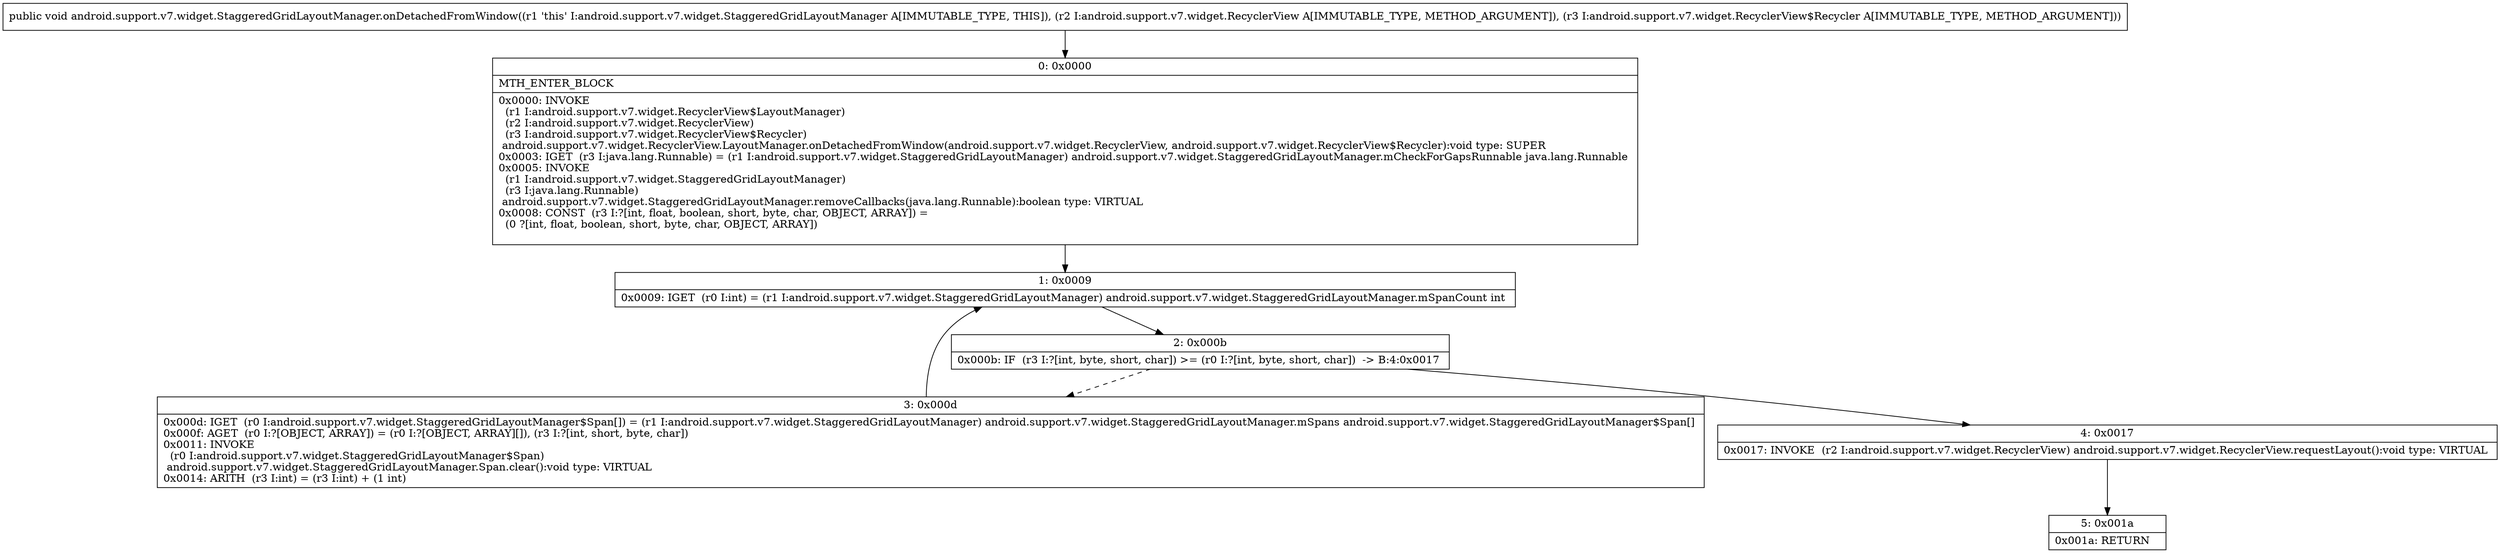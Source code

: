 digraph "CFG forandroid.support.v7.widget.StaggeredGridLayoutManager.onDetachedFromWindow(Landroid\/support\/v7\/widget\/RecyclerView;Landroid\/support\/v7\/widget\/RecyclerView$Recycler;)V" {
Node_0 [shape=record,label="{0\:\ 0x0000|MTH_ENTER_BLOCK\l|0x0000: INVOKE  \l  (r1 I:android.support.v7.widget.RecyclerView$LayoutManager)\l  (r2 I:android.support.v7.widget.RecyclerView)\l  (r3 I:android.support.v7.widget.RecyclerView$Recycler)\l android.support.v7.widget.RecyclerView.LayoutManager.onDetachedFromWindow(android.support.v7.widget.RecyclerView, android.support.v7.widget.RecyclerView$Recycler):void type: SUPER \l0x0003: IGET  (r3 I:java.lang.Runnable) = (r1 I:android.support.v7.widget.StaggeredGridLayoutManager) android.support.v7.widget.StaggeredGridLayoutManager.mCheckForGapsRunnable java.lang.Runnable \l0x0005: INVOKE  \l  (r1 I:android.support.v7.widget.StaggeredGridLayoutManager)\l  (r3 I:java.lang.Runnable)\l android.support.v7.widget.StaggeredGridLayoutManager.removeCallbacks(java.lang.Runnable):boolean type: VIRTUAL \l0x0008: CONST  (r3 I:?[int, float, boolean, short, byte, char, OBJECT, ARRAY]) = \l  (0 ?[int, float, boolean, short, byte, char, OBJECT, ARRAY])\l \l}"];
Node_1 [shape=record,label="{1\:\ 0x0009|0x0009: IGET  (r0 I:int) = (r1 I:android.support.v7.widget.StaggeredGridLayoutManager) android.support.v7.widget.StaggeredGridLayoutManager.mSpanCount int \l}"];
Node_2 [shape=record,label="{2\:\ 0x000b|0x000b: IF  (r3 I:?[int, byte, short, char]) \>= (r0 I:?[int, byte, short, char])  \-\> B:4:0x0017 \l}"];
Node_3 [shape=record,label="{3\:\ 0x000d|0x000d: IGET  (r0 I:android.support.v7.widget.StaggeredGridLayoutManager$Span[]) = (r1 I:android.support.v7.widget.StaggeredGridLayoutManager) android.support.v7.widget.StaggeredGridLayoutManager.mSpans android.support.v7.widget.StaggeredGridLayoutManager$Span[] \l0x000f: AGET  (r0 I:?[OBJECT, ARRAY]) = (r0 I:?[OBJECT, ARRAY][]), (r3 I:?[int, short, byte, char]) \l0x0011: INVOKE  \l  (r0 I:android.support.v7.widget.StaggeredGridLayoutManager$Span)\l android.support.v7.widget.StaggeredGridLayoutManager.Span.clear():void type: VIRTUAL \l0x0014: ARITH  (r3 I:int) = (r3 I:int) + (1 int) \l}"];
Node_4 [shape=record,label="{4\:\ 0x0017|0x0017: INVOKE  (r2 I:android.support.v7.widget.RecyclerView) android.support.v7.widget.RecyclerView.requestLayout():void type: VIRTUAL \l}"];
Node_5 [shape=record,label="{5\:\ 0x001a|0x001a: RETURN   \l}"];
MethodNode[shape=record,label="{public void android.support.v7.widget.StaggeredGridLayoutManager.onDetachedFromWindow((r1 'this' I:android.support.v7.widget.StaggeredGridLayoutManager A[IMMUTABLE_TYPE, THIS]), (r2 I:android.support.v7.widget.RecyclerView A[IMMUTABLE_TYPE, METHOD_ARGUMENT]), (r3 I:android.support.v7.widget.RecyclerView$Recycler A[IMMUTABLE_TYPE, METHOD_ARGUMENT])) }"];
MethodNode -> Node_0;
Node_0 -> Node_1;
Node_1 -> Node_2;
Node_2 -> Node_3[style=dashed];
Node_2 -> Node_4;
Node_3 -> Node_1;
Node_4 -> Node_5;
}

